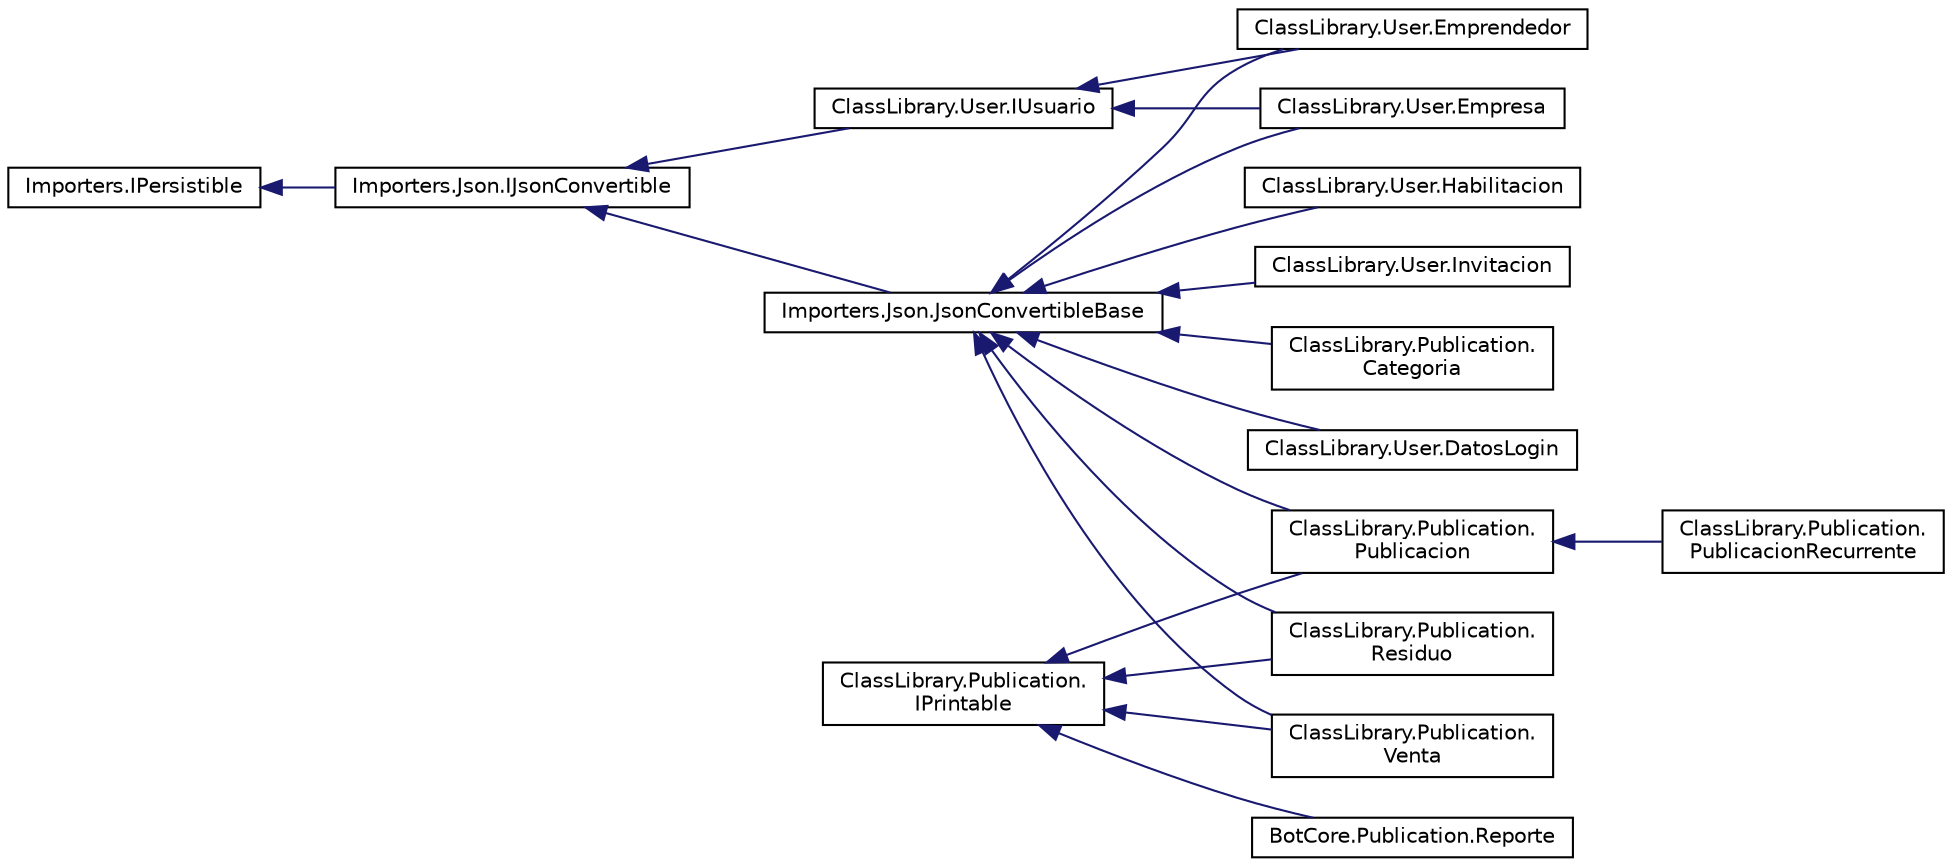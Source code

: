 digraph "Representación gráfica de la clase"
{
 // INTERACTIVE_SVG=YES
 // LATEX_PDF_SIZE
  edge [fontname="Helvetica",fontsize="10",labelfontname="Helvetica",labelfontsize="10"];
  node [fontname="Helvetica",fontsize="10",shape=record];
  rankdir="LR";
  Node0 [label="Importers.IPersistible",height=0.2,width=0.4,color="black", fillcolor="white", style="filled",URL="$interfaceImporters_1_1IPersistible.html",tooltip="Identifica las clases que se espera que la base de datos persista."];
  Node0 -> Node1 [dir="back",color="midnightblue",fontsize="10",style="solid",fontname="Helvetica"];
  Node1 [label="Importers.Json.IJsonConvertible",height=0.2,width=0.4,color="black", fillcolor="white", style="filled",URL="$interfaceImporters_1_1Json_1_1IJsonConvertible.html",tooltip="Interfaz que permite a la librería de clases marcar las clases que se persisten en formato JSON...."];
  Node1 -> Node2 [dir="back",color="midnightblue",fontsize="10",style="solid",fontname="Helvetica"];
  Node2 [label="ClassLibrary.User.IUsuario",height=0.2,width=0.4,color="black", fillcolor="white", style="filled",URL="$interfaceClassLibrary_1_1User_1_1IUsuario.html",tooltip="Interfaz que engloba tanto empresas como emprendimientos."];
  Node2 -> Node3 [dir="back",color="midnightblue",fontsize="10",style="solid",fontname="Helvetica"];
  Node3 [label="ClassLibrary.User.Emprendedor",height=0.2,width=0.4,color="black", fillcolor="white", style="filled",URL="$classClassLibrary_1_1User_1_1Emprendedor.html",tooltip="Clase representativa de los emprendedores con su información competente."];
  Node2 -> Node4 [dir="back",color="midnightblue",fontsize="10",style="solid",fontname="Helvetica"];
  Node4 [label="ClassLibrary.User.Empresa",height=0.2,width=0.4,color="black", fillcolor="white", style="filled",URL="$classClassLibrary_1_1User_1_1Empresa.html",tooltip="Clase representativa de las empresas registradas y su información competente."];
  Node1 -> Node5 [dir="back",color="midnightblue",fontsize="10",style="solid",fontname="Helvetica"];
  Node5 [label="Importers.Json.JsonConvertibleBase",height=0.2,width=0.4,color="black", fillcolor="white", style="filled",URL="$classImporters_1_1Json_1_1JsonConvertibleBase.html",tooltip="Clase base abstracta que redefine los operadores == y != para determinar si dos objetos son iguales e..."];
  Node5 -> Node6 [dir="back",color="midnightblue",fontsize="10",style="solid",fontname="Helvetica"];
  Node6 [label="ClassLibrary.Publication.\lCategoria",height=0.2,width=0.4,color="black", fillcolor="white", style="filled",URL="$classClassLibrary_1_1Publication_1_1Categoria.html",tooltip="Instancia de las categorias posibles para Residuo."];
  Node5 -> Node7 [dir="back",color="midnightblue",fontsize="10",style="solid",fontname="Helvetica"];
  Node7 [label="ClassLibrary.Publication.\lPublicacion",height=0.2,width=0.4,color="black", fillcolor="white", style="filled",URL="$classClassLibrary_1_1Publication_1_1Publicacion.html",tooltip="Tipo base de publicación, comprende Descripcion, Residuo, Precio, Moneda, Cantidad,..."];
  Node7 -> Node8 [dir="back",color="midnightblue",fontsize="10",style="solid",fontname="Helvetica"];
  Node8 [label="ClassLibrary.Publication.\lPublicacionRecurrente",height=0.2,width=0.4,color="black", fillcolor="white", style="filled",URL="$classClassLibrary_1_1Publication_1_1PublicacionRecurrente.html",tooltip="Subclase de Publicacion, añade propiedad de Recurrencia del residuo. Sus anulaciones de los métodos G..."];
  Node5 -> Node9 [dir="back",color="midnightblue",fontsize="10",style="solid",fontname="Helvetica"];
  Node9 [label="ClassLibrary.Publication.\lResiduo",height=0.2,width=0.4,color="black", fillcolor="white", style="filled",URL="$classClassLibrary_1_1Publication_1_1Residuo.html",tooltip="Clase representativa de los disferentes residuos. Contiene Categorias, Descripcion,..."];
  Node5 -> Node10 [dir="back",color="midnightblue",fontsize="10",style="solid",fontname="Helvetica"];
  Node10 [label="ClassLibrary.Publication.\lVenta",height=0.2,width=0.4,color="black", fillcolor="white", style="filled",URL="$classClassLibrary_1_1Publication_1_1Venta.html",tooltip="Clase que reune las compras de Publicacion y los implicados, y se encarga de hacer la compra en sí...."];
  Node5 -> Node11 [dir="back",color="midnightblue",fontsize="10",style="solid",fontname="Helvetica"];
  Node11 [label="ClassLibrary.User.DatosLogin",height=0.2,width=0.4,color="black", fillcolor="white", style="filled",URL="$classClassLibrary_1_1User_1_1DatosLogin.html",tooltip="Las instancias de esta clase representan los usuarios creados en el bot, almacendando la empresa o em..."];
  Node5 -> Node3 [dir="back",color="midnightblue",fontsize="10",style="solid",fontname="Helvetica"];
  Node5 -> Node4 [dir="back",color="midnightblue",fontsize="10",style="solid",fontname="Helvetica"];
  Node5 -> Node12 [dir="back",color="midnightblue",fontsize="10",style="solid",fontname="Helvetica"];
  Node12 [label="ClassLibrary.User.Habilitacion",height=0.2,width=0.4,color="black", fillcolor="white", style="filled",URL="$classClassLibrary_1_1User_1_1Habilitacion.html",tooltip="Clase representativa de las habilitaciones existentes aplicables a los residuos y emprendedores."];
  Node5 -> Node13 [dir="back",color="midnightblue",fontsize="10",style="solid",fontname="Helvetica"];
  Node13 [label="ClassLibrary.User.Invitacion",height=0.2,width=0.4,color="black", fillcolor="white", style="filled",URL="$classClassLibrary_1_1User_1_1Invitacion.html",tooltip="Clase mediadora entre GestorInvitacionesy los , representa la invitación en si, y encapsula el enlace..."];
  Node73 [label="ClassLibrary.Publication.\lIPrintable",height=0.2,width=0.4,color="black", fillcolor="white", style="filled",URL="$interfaceClassLibrary_1_1Publication_1_1IPrintable.html",tooltip="Interfaz que unifica tipos cuyo objetivo es devolver texto al bot para imprimir y retornar al usuario..."];
  Node73 -> Node74 [dir="back",color="midnightblue",fontsize="10",style="solid",fontname="Helvetica"];
  Node74 [label="BotCore.Publication.Reporte",height=0.2,width=0.4,color="black", fillcolor="white", style="filled",URL="$classBotCore_1_1Publication_1_1Reporte.html",tooltip="Genera un reporte del historial de un , implementa la interfaz ."];
  Node73 -> Node7 [dir="back",color="midnightblue",fontsize="10",style="solid",fontname="Helvetica"];
  Node73 -> Node9 [dir="back",color="midnightblue",fontsize="10",style="solid",fontname="Helvetica"];
  Node73 -> Node10 [dir="back",color="midnightblue",fontsize="10",style="solid",fontname="Helvetica"];
}
